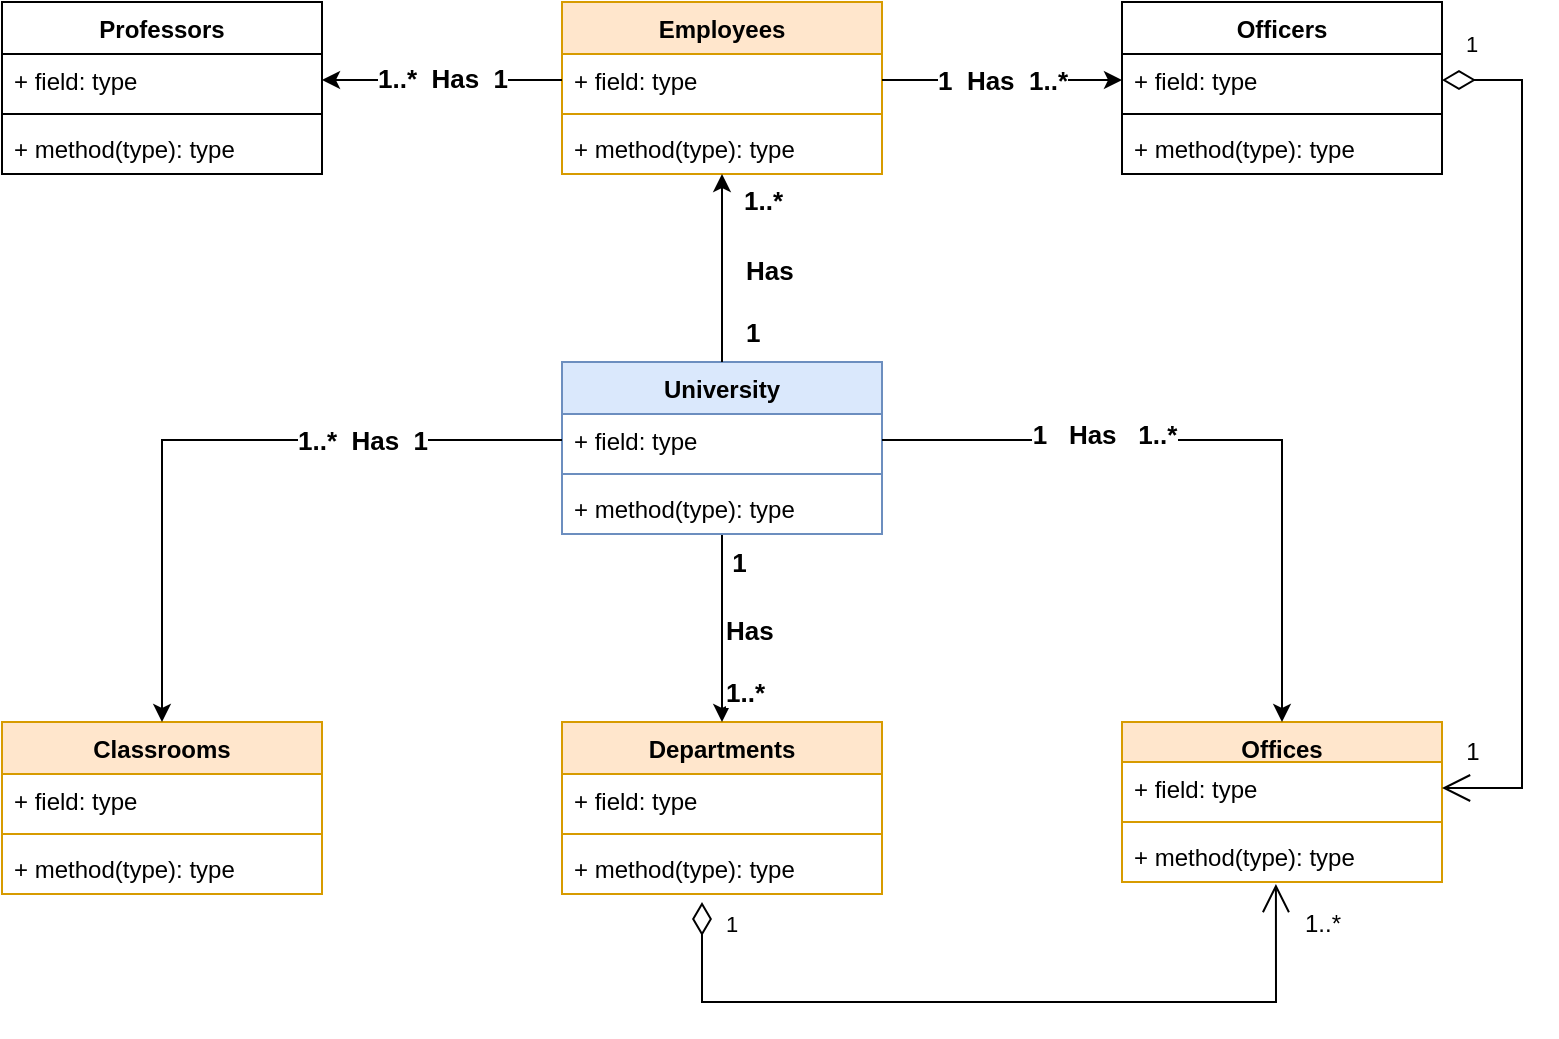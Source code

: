 <mxfile version="24.6.5" type="device">
  <diagram name="Sayfa -1" id="HtYeqE8nDPia2xDO8VBP">
    <mxGraphModel dx="1195" dy="622" grid="1" gridSize="10" guides="1" tooltips="1" connect="1" arrows="1" fold="1" page="1" pageScale="1" pageWidth="827" pageHeight="1169" math="0" shadow="0">
      <root>
        <mxCell id="0" />
        <mxCell id="1" parent="0" />
        <mxCell id="JmREsf_7FuJA6y3o78_8-1" value="Classrooms" style="swimlane;fontStyle=1;align=center;verticalAlign=top;childLayout=stackLayout;horizontal=1;startSize=26;horizontalStack=0;resizeParent=1;resizeParentMax=0;resizeLast=0;collapsible=1;marginBottom=0;whiteSpace=wrap;html=1;fillColor=#ffe6cc;strokeColor=#d79b00;" vertex="1" parent="1">
          <mxGeometry x="40" y="440" width="160" height="86" as="geometry" />
        </mxCell>
        <mxCell id="JmREsf_7FuJA6y3o78_8-2" value="+ field: type" style="text;strokeColor=none;fillColor=none;align=left;verticalAlign=top;spacingLeft=4;spacingRight=4;overflow=hidden;rotatable=0;points=[[0,0.5],[1,0.5]];portConstraint=eastwest;whiteSpace=wrap;html=1;" vertex="1" parent="JmREsf_7FuJA6y3o78_8-1">
          <mxGeometry y="26" width="160" height="26" as="geometry" />
        </mxCell>
        <mxCell id="JmREsf_7FuJA6y3o78_8-3" value="" style="line;strokeWidth=1;fillColor=none;align=left;verticalAlign=middle;spacingTop=-1;spacingLeft=3;spacingRight=3;rotatable=0;labelPosition=right;points=[];portConstraint=eastwest;strokeColor=inherit;" vertex="1" parent="JmREsf_7FuJA6y3o78_8-1">
          <mxGeometry y="52" width="160" height="8" as="geometry" />
        </mxCell>
        <mxCell id="JmREsf_7FuJA6y3o78_8-4" value="+ method(type): type" style="text;strokeColor=none;fillColor=none;align=left;verticalAlign=top;spacingLeft=4;spacingRight=4;overflow=hidden;rotatable=0;points=[[0,0.5],[1,0.5]];portConstraint=eastwest;whiteSpace=wrap;html=1;" vertex="1" parent="JmREsf_7FuJA6y3o78_8-1">
          <mxGeometry y="60" width="160" height="26" as="geometry" />
        </mxCell>
        <mxCell id="JmREsf_7FuJA6y3o78_8-5" value="&lt;div&gt;Employees&lt;/div&gt;" style="swimlane;fontStyle=1;align=center;verticalAlign=top;childLayout=stackLayout;horizontal=1;startSize=26;horizontalStack=0;resizeParent=1;resizeParentMax=0;resizeLast=0;collapsible=1;marginBottom=0;whiteSpace=wrap;html=1;fillColor=#ffe6cc;strokeColor=#d79b00;" vertex="1" parent="1">
          <mxGeometry x="320" y="80" width="160" height="86" as="geometry" />
        </mxCell>
        <mxCell id="JmREsf_7FuJA6y3o78_8-6" value="+ field: type" style="text;strokeColor=none;fillColor=none;align=left;verticalAlign=top;spacingLeft=4;spacingRight=4;overflow=hidden;rotatable=0;points=[[0,0.5],[1,0.5]];portConstraint=eastwest;whiteSpace=wrap;html=1;" vertex="1" parent="JmREsf_7FuJA6y3o78_8-5">
          <mxGeometry y="26" width="160" height="26" as="geometry" />
        </mxCell>
        <mxCell id="JmREsf_7FuJA6y3o78_8-7" value="" style="line;strokeWidth=1;fillColor=none;align=left;verticalAlign=middle;spacingTop=-1;spacingLeft=3;spacingRight=3;rotatable=0;labelPosition=right;points=[];portConstraint=eastwest;strokeColor=inherit;" vertex="1" parent="JmREsf_7FuJA6y3o78_8-5">
          <mxGeometry y="52" width="160" height="8" as="geometry" />
        </mxCell>
        <mxCell id="JmREsf_7FuJA6y3o78_8-8" value="+ method(type): type" style="text;strokeColor=none;fillColor=none;align=left;verticalAlign=top;spacingLeft=4;spacingRight=4;overflow=hidden;rotatable=0;points=[[0,0.5],[1,0.5]];portConstraint=eastwest;whiteSpace=wrap;html=1;" vertex="1" parent="JmREsf_7FuJA6y3o78_8-5">
          <mxGeometry y="60" width="160" height="26" as="geometry" />
        </mxCell>
        <mxCell id="JmREsf_7FuJA6y3o78_8-10" value="Departments" style="swimlane;fontStyle=1;align=center;verticalAlign=top;childLayout=stackLayout;horizontal=1;startSize=26;horizontalStack=0;resizeParent=1;resizeParentMax=0;resizeLast=0;collapsible=1;marginBottom=0;whiteSpace=wrap;html=1;fillColor=#ffe6cc;strokeColor=#d79b00;" vertex="1" parent="1">
          <mxGeometry x="320" y="440" width="160" height="86" as="geometry" />
        </mxCell>
        <mxCell id="JmREsf_7FuJA6y3o78_8-11" value="+ field: type" style="text;strokeColor=none;fillColor=none;align=left;verticalAlign=top;spacingLeft=4;spacingRight=4;overflow=hidden;rotatable=0;points=[[0,0.5],[1,0.5]];portConstraint=eastwest;whiteSpace=wrap;html=1;" vertex="1" parent="JmREsf_7FuJA6y3o78_8-10">
          <mxGeometry y="26" width="160" height="26" as="geometry" />
        </mxCell>
        <mxCell id="JmREsf_7FuJA6y3o78_8-12" value="" style="line;strokeWidth=1;fillColor=none;align=left;verticalAlign=middle;spacingTop=-1;spacingLeft=3;spacingRight=3;rotatable=0;labelPosition=right;points=[];portConstraint=eastwest;strokeColor=inherit;" vertex="1" parent="JmREsf_7FuJA6y3o78_8-10">
          <mxGeometry y="52" width="160" height="8" as="geometry" />
        </mxCell>
        <mxCell id="JmREsf_7FuJA6y3o78_8-13" value="+ method(type): type" style="text;strokeColor=none;fillColor=none;align=left;verticalAlign=top;spacingLeft=4;spacingRight=4;overflow=hidden;rotatable=0;points=[[0,0.5],[1,0.5]];portConstraint=eastwest;whiteSpace=wrap;html=1;" vertex="1" parent="JmREsf_7FuJA6y3o78_8-10">
          <mxGeometry y="60" width="160" height="26" as="geometry" />
        </mxCell>
        <mxCell id="JmREsf_7FuJA6y3o78_8-14" value="Offices" style="swimlane;fontStyle=1;align=center;verticalAlign=top;childLayout=stackLayout;horizontal=1;startSize=20;horizontalStack=0;resizeParent=1;resizeParentMax=0;resizeLast=0;collapsible=1;marginBottom=0;whiteSpace=wrap;html=1;fillColor=#ffe6cc;strokeColor=#d79b00;" vertex="1" parent="1">
          <mxGeometry x="600" y="440" width="160" height="80" as="geometry" />
        </mxCell>
        <mxCell id="JmREsf_7FuJA6y3o78_8-15" value="+ field: type" style="text;strokeColor=none;fillColor=none;align=left;verticalAlign=top;spacingLeft=4;spacingRight=4;overflow=hidden;rotatable=0;points=[[0,0.5],[1,0.5]];portConstraint=eastwest;whiteSpace=wrap;html=1;" vertex="1" parent="JmREsf_7FuJA6y3o78_8-14">
          <mxGeometry y="20" width="160" height="26" as="geometry" />
        </mxCell>
        <mxCell id="JmREsf_7FuJA6y3o78_8-16" value="" style="line;strokeWidth=1;fillColor=none;align=left;verticalAlign=middle;spacingTop=-1;spacingLeft=3;spacingRight=3;rotatable=0;labelPosition=right;points=[];portConstraint=eastwest;strokeColor=inherit;" vertex="1" parent="JmREsf_7FuJA6y3o78_8-14">
          <mxGeometry y="46" width="160" height="8" as="geometry" />
        </mxCell>
        <mxCell id="JmREsf_7FuJA6y3o78_8-17" value="+ method(type): type" style="text;strokeColor=none;fillColor=none;align=left;verticalAlign=top;spacingLeft=4;spacingRight=4;overflow=hidden;rotatable=0;points=[[0,0.5],[1,0.5]];portConstraint=eastwest;whiteSpace=wrap;html=1;" vertex="1" parent="JmREsf_7FuJA6y3o78_8-14">
          <mxGeometry y="54" width="160" height="26" as="geometry" />
        </mxCell>
        <mxCell id="JmREsf_7FuJA6y3o78_8-34" style="edgeStyle=orthogonalEdgeStyle;rounded=0;orthogonalLoop=1;jettySize=auto;html=1;" edge="1" parent="1" source="JmREsf_7FuJA6y3o78_8-18" target="JmREsf_7FuJA6y3o78_8-10">
          <mxGeometry relative="1" as="geometry" />
        </mxCell>
        <mxCell id="JmREsf_7FuJA6y3o78_8-35" value="1&amp;nbsp;" style="edgeLabel;html=1;align=center;verticalAlign=middle;resizable=0;points=[];fontSize=13;fontStyle=1;horizontal=1;" vertex="1" connectable="0" parent="JmREsf_7FuJA6y3o78_8-34">
          <mxGeometry x="-0.192" y="4" relative="1" as="geometry">
            <mxPoint x="6" y="-24" as="offset" />
          </mxGeometry>
        </mxCell>
        <mxCell id="JmREsf_7FuJA6y3o78_8-18" value="University&lt;div&gt;&lt;br&gt;&lt;/div&gt;" style="swimlane;fontStyle=1;align=center;verticalAlign=top;childLayout=stackLayout;horizontal=1;startSize=26;horizontalStack=0;resizeParent=1;resizeParentMax=0;resizeLast=0;collapsible=1;marginBottom=0;whiteSpace=wrap;html=1;fillColor=#dae8fc;strokeColor=#6c8ebf;" vertex="1" parent="1">
          <mxGeometry x="320" y="260" width="160" height="86" as="geometry" />
        </mxCell>
        <mxCell id="JmREsf_7FuJA6y3o78_8-19" value="+ field: type" style="text;strokeColor=none;fillColor=none;align=left;verticalAlign=top;spacingLeft=4;spacingRight=4;overflow=hidden;rotatable=0;points=[[0,0.5],[1,0.5]];portConstraint=eastwest;whiteSpace=wrap;html=1;" vertex="1" parent="JmREsf_7FuJA6y3o78_8-18">
          <mxGeometry y="26" width="160" height="26" as="geometry" />
        </mxCell>
        <mxCell id="JmREsf_7FuJA6y3o78_8-20" value="" style="line;strokeWidth=1;fillColor=none;align=left;verticalAlign=middle;spacingTop=-1;spacingLeft=3;spacingRight=3;rotatable=0;labelPosition=right;points=[];portConstraint=eastwest;strokeColor=inherit;" vertex="1" parent="JmREsf_7FuJA6y3o78_8-18">
          <mxGeometry y="52" width="160" height="8" as="geometry" />
        </mxCell>
        <mxCell id="JmREsf_7FuJA6y3o78_8-21" value="+ method(type): type" style="text;strokeColor=none;fillColor=none;align=left;verticalAlign=top;spacingLeft=4;spacingRight=4;overflow=hidden;rotatable=0;points=[[0,0.5],[1,0.5]];portConstraint=eastwest;whiteSpace=wrap;html=1;" vertex="1" parent="JmREsf_7FuJA6y3o78_8-18">
          <mxGeometry y="60" width="160" height="26" as="geometry" />
        </mxCell>
        <mxCell id="JmREsf_7FuJA6y3o78_8-22" value="&lt;div&gt;Officers&lt;/div&gt;&lt;div&gt;&lt;br&gt;&lt;/div&gt;" style="swimlane;fontStyle=1;align=center;verticalAlign=top;childLayout=stackLayout;horizontal=1;startSize=26;horizontalStack=0;resizeParent=1;resizeParentMax=0;resizeLast=0;collapsible=1;marginBottom=0;whiteSpace=wrap;html=1;" vertex="1" parent="1">
          <mxGeometry x="600" y="80" width="160" height="86" as="geometry" />
        </mxCell>
        <mxCell id="JmREsf_7FuJA6y3o78_8-23" value="+ field: type" style="text;strokeColor=none;fillColor=none;align=left;verticalAlign=top;spacingLeft=4;spacingRight=4;overflow=hidden;rotatable=0;points=[[0,0.5],[1,0.5]];portConstraint=eastwest;whiteSpace=wrap;html=1;" vertex="1" parent="JmREsf_7FuJA6y3o78_8-22">
          <mxGeometry y="26" width="160" height="26" as="geometry" />
        </mxCell>
        <mxCell id="JmREsf_7FuJA6y3o78_8-24" value="" style="line;strokeWidth=1;fillColor=none;align=left;verticalAlign=middle;spacingTop=-1;spacingLeft=3;spacingRight=3;rotatable=0;labelPosition=right;points=[];portConstraint=eastwest;strokeColor=inherit;" vertex="1" parent="JmREsf_7FuJA6y3o78_8-22">
          <mxGeometry y="52" width="160" height="8" as="geometry" />
        </mxCell>
        <mxCell id="JmREsf_7FuJA6y3o78_8-25" value="+ method(type): type" style="text;strokeColor=none;fillColor=none;align=left;verticalAlign=top;spacingLeft=4;spacingRight=4;overflow=hidden;rotatable=0;points=[[0,0.5],[1,0.5]];portConstraint=eastwest;whiteSpace=wrap;html=1;" vertex="1" parent="JmREsf_7FuJA6y3o78_8-22">
          <mxGeometry y="60" width="160" height="26" as="geometry" />
        </mxCell>
        <mxCell id="JmREsf_7FuJA6y3o78_8-26" value="&lt;div&gt;Professors&lt;/div&gt;" style="swimlane;fontStyle=1;align=center;verticalAlign=top;childLayout=stackLayout;horizontal=1;startSize=26;horizontalStack=0;resizeParent=1;resizeParentMax=0;resizeLast=0;collapsible=1;marginBottom=0;whiteSpace=wrap;html=1;" vertex="1" parent="1">
          <mxGeometry x="40" y="80" width="160" height="86" as="geometry" />
        </mxCell>
        <mxCell id="JmREsf_7FuJA6y3o78_8-27" value="+ field: type" style="text;strokeColor=none;fillColor=none;align=left;verticalAlign=top;spacingLeft=4;spacingRight=4;overflow=hidden;rotatable=0;points=[[0,0.5],[1,0.5]];portConstraint=eastwest;whiteSpace=wrap;html=1;" vertex="1" parent="JmREsf_7FuJA6y3o78_8-26">
          <mxGeometry y="26" width="160" height="26" as="geometry" />
        </mxCell>
        <mxCell id="JmREsf_7FuJA6y3o78_8-28" value="" style="line;strokeWidth=1;fillColor=none;align=left;verticalAlign=middle;spacingTop=-1;spacingLeft=3;spacingRight=3;rotatable=0;labelPosition=right;points=[];portConstraint=eastwest;strokeColor=inherit;" vertex="1" parent="JmREsf_7FuJA6y3o78_8-26">
          <mxGeometry y="52" width="160" height="8" as="geometry" />
        </mxCell>
        <mxCell id="JmREsf_7FuJA6y3o78_8-29" value="+ method(type): type" style="text;strokeColor=none;fillColor=none;align=left;verticalAlign=top;spacingLeft=4;spacingRight=4;overflow=hidden;rotatable=0;points=[[0,0.5],[1,0.5]];portConstraint=eastwest;whiteSpace=wrap;html=1;" vertex="1" parent="JmREsf_7FuJA6y3o78_8-26">
          <mxGeometry y="60" width="160" height="26" as="geometry" />
        </mxCell>
        <mxCell id="JmREsf_7FuJA6y3o78_8-31" style="edgeStyle=orthogonalEdgeStyle;rounded=0;orthogonalLoop=1;jettySize=auto;html=1;exitX=1;exitY=0.5;exitDx=0;exitDy=0;entryX=0.5;entryY=0;entryDx=0;entryDy=0;" edge="1" parent="1" source="JmREsf_7FuJA6y3o78_8-19" target="JmREsf_7FuJA6y3o78_8-14">
          <mxGeometry relative="1" as="geometry" />
        </mxCell>
        <mxCell id="JmREsf_7FuJA6y3o78_8-33" value="1&amp;nbsp; &amp;nbsp;Has&amp;nbsp; &amp;nbsp;1..*" style="edgeLabel;html=1;align=center;verticalAlign=middle;resizable=0;points=[];fontSize=13;fontStyle=1" vertex="1" connectable="0" parent="JmREsf_7FuJA6y3o78_8-31">
          <mxGeometry x="-0.349" y="3" relative="1" as="geometry">
            <mxPoint as="offset" />
          </mxGeometry>
        </mxCell>
        <mxCell id="JmREsf_7FuJA6y3o78_8-36" value="&lt;span style=&quot;color: rgb(0, 0, 0); font-family: Helvetica; font-size: 13px; font-style: normal; font-variant-ligatures: normal; font-variant-caps: normal; font-weight: 700; letter-spacing: normal; orphans: 2; text-align: center; text-indent: 0px; text-transform: none; widows: 2; word-spacing: 0px; -webkit-text-stroke-width: 0px; white-space: nowrap; background-color: rgb(255, 255, 255); text-decoration-thickness: initial; text-decoration-style: initial; text-decoration-color: initial; display: inline !important; float: none;&quot;&gt;Has&amp;nbsp;&lt;/span&gt;&lt;div&gt;&lt;span style=&quot;color: rgb(0, 0, 0); font-family: Helvetica; font-size: 13px; font-style: normal; font-variant-ligatures: normal; font-variant-caps: normal; font-weight: 700; letter-spacing: normal; orphans: 2; text-align: center; text-indent: 0px; text-transform: none; widows: 2; word-spacing: 0px; -webkit-text-stroke-width: 0px; white-space: nowrap; background-color: rgb(255, 255, 255); text-decoration-thickness: initial; text-decoration-style: initial; text-decoration-color: initial; display: inline !important; float: none;&quot;&gt;&lt;br&gt;&lt;/span&gt;&lt;/div&gt;&lt;div&gt;&lt;span style=&quot;color: rgb(0, 0, 0); font-family: Helvetica; font-size: 13px; font-style: normal; font-variant-ligatures: normal; font-variant-caps: normal; font-weight: 700; letter-spacing: normal; orphans: 2; text-align: center; text-indent: 0px; text-transform: none; widows: 2; word-spacing: 0px; -webkit-text-stroke-width: 0px; white-space: nowrap; background-color: rgb(255, 255, 255); text-decoration-thickness: initial; text-decoration-style: initial; text-decoration-color: initial; display: inline !important; float: none;&quot;&gt;1..*&lt;/span&gt;&lt;/div&gt;" style="text;whiteSpace=wrap;html=1;" vertex="1" parent="1">
          <mxGeometry x="400" y="380" width="80" height="40" as="geometry" />
        </mxCell>
        <mxCell id="JmREsf_7FuJA6y3o78_8-37" style="edgeStyle=orthogonalEdgeStyle;rounded=0;orthogonalLoop=1;jettySize=auto;html=1;exitX=0;exitY=0.5;exitDx=0;exitDy=0;entryX=0.5;entryY=0;entryDx=0;entryDy=0;" edge="1" parent="1" source="JmREsf_7FuJA6y3o78_8-19" target="JmREsf_7FuJA6y3o78_8-1">
          <mxGeometry relative="1" as="geometry" />
        </mxCell>
        <mxCell id="JmREsf_7FuJA6y3o78_8-39" value="1..*&amp;nbsp; Has&amp;nbsp; 1" style="edgeLabel;html=1;align=center;verticalAlign=middle;resizable=0;points=[];fontStyle=1;fontSize=13;" vertex="1" connectable="0" parent="JmREsf_7FuJA6y3o78_8-37">
          <mxGeometry x="-0.413" relative="1" as="geometry">
            <mxPoint as="offset" />
          </mxGeometry>
        </mxCell>
        <mxCell id="JmREsf_7FuJA6y3o78_8-40" style="edgeStyle=orthogonalEdgeStyle;rounded=0;orthogonalLoop=1;jettySize=auto;html=1;exitX=0.5;exitY=0;exitDx=0;exitDy=0;entryX=0.5;entryY=1;entryDx=0;entryDy=0;entryPerimeter=0;" edge="1" parent="1" source="JmREsf_7FuJA6y3o78_8-18" target="JmREsf_7FuJA6y3o78_8-8">
          <mxGeometry relative="1" as="geometry" />
        </mxCell>
        <mxCell id="JmREsf_7FuJA6y3o78_8-41" value="1..*" style="edgeLabel;html=1;align=left;verticalAlign=middle;resizable=0;points=[];fontSize=13;fontStyle=1;horizontal=1;" vertex="1" connectable="0" parent="1">
          <mxGeometry x="400" y="180" as="geometry">
            <mxPoint x="9" y="-1" as="offset" />
          </mxGeometry>
        </mxCell>
        <mxCell id="JmREsf_7FuJA6y3o78_8-42" value="&lt;span style=&quot;color: rgb(0, 0, 0); font-family: Helvetica; font-size: 13px; font-style: normal; font-variant-ligatures: normal; font-variant-caps: normal; font-weight: 700; letter-spacing: normal; orphans: 2; text-align: center; text-indent: 0px; text-transform: none; widows: 2; word-spacing: 0px; -webkit-text-stroke-width: 0px; white-space: nowrap; background-color: rgb(255, 255, 255); text-decoration-thickness: initial; text-decoration-style: initial; text-decoration-color: initial; display: inline !important; float: none;&quot;&gt;Has&amp;nbsp;&lt;/span&gt;&lt;div&gt;&lt;span style=&quot;color: rgb(0, 0, 0); font-family: Helvetica; font-size: 13px; font-style: normal; font-variant-ligatures: normal; font-variant-caps: normal; font-weight: 700; letter-spacing: normal; orphans: 2; text-align: center; text-indent: 0px; text-transform: none; widows: 2; word-spacing: 0px; -webkit-text-stroke-width: 0px; white-space: nowrap; background-color: rgb(255, 255, 255); text-decoration-thickness: initial; text-decoration-style: initial; text-decoration-color: initial; display: inline !important; float: none;&quot;&gt;&lt;br&gt;&lt;/span&gt;&lt;/div&gt;&lt;div&gt;&lt;span style=&quot;color: rgb(0, 0, 0); font-family: Helvetica; font-size: 13px; font-style: normal; font-variant-ligatures: normal; font-variant-caps: normal; font-weight: 700; letter-spacing: normal; orphans: 2; text-align: center; text-indent: 0px; text-transform: none; widows: 2; word-spacing: 0px; -webkit-text-stroke-width: 0px; white-space: nowrap; background-color: rgb(255, 255, 255); text-decoration-thickness: initial; text-decoration-style: initial; text-decoration-color: initial; display: inline !important; float: none;&quot;&gt;1&lt;/span&gt;&lt;/div&gt;" style="text;whiteSpace=wrap;html=1;" vertex="1" parent="1">
          <mxGeometry x="410" y="200" width="80" height="40" as="geometry" />
        </mxCell>
        <mxCell id="JmREsf_7FuJA6y3o78_8-43" style="edgeStyle=orthogonalEdgeStyle;rounded=0;orthogonalLoop=1;jettySize=auto;html=1;exitX=1;exitY=0.5;exitDx=0;exitDy=0;" edge="1" parent="1" source="JmREsf_7FuJA6y3o78_8-6" target="JmREsf_7FuJA6y3o78_8-23">
          <mxGeometry relative="1" as="geometry" />
        </mxCell>
        <mxCell id="JmREsf_7FuJA6y3o78_8-44" value="&lt;b&gt;&lt;font style=&quot;font-size: 13px;&quot;&gt;1&amp;nbsp; Has&amp;nbsp; 1..*&lt;/font&gt;&lt;/b&gt;" style="edgeLabel;html=1;align=center;verticalAlign=middle;resizable=0;points=[];" vertex="1" connectable="0" parent="JmREsf_7FuJA6y3o78_8-43">
          <mxGeometry x="-0.267" y="-3" relative="1" as="geometry">
            <mxPoint x="16" y="-3" as="offset" />
          </mxGeometry>
        </mxCell>
        <mxCell id="JmREsf_7FuJA6y3o78_8-45" style="edgeStyle=orthogonalEdgeStyle;rounded=0;orthogonalLoop=1;jettySize=auto;html=1;exitX=0;exitY=0.5;exitDx=0;exitDy=0;entryX=1;entryY=0.5;entryDx=0;entryDy=0;" edge="1" parent="1" source="JmREsf_7FuJA6y3o78_8-6" target="JmREsf_7FuJA6y3o78_8-27">
          <mxGeometry relative="1" as="geometry" />
        </mxCell>
        <mxCell id="JmREsf_7FuJA6y3o78_8-46" value="1..*&amp;nbsp; Has&amp;nbsp; 1" style="edgeLabel;html=1;align=center;verticalAlign=middle;resizable=0;points=[];fontStyle=1;fontSize=13;" vertex="1" connectable="0" parent="1">
          <mxGeometry x="260" y="118" as="geometry" />
        </mxCell>
        <mxCell id="JmREsf_7FuJA6y3o78_8-47" value="1" style="endArrow=open;html=1;endSize=12;startArrow=diamondThin;startSize=14;startFill=0;edgeStyle=orthogonalEdgeStyle;align=left;verticalAlign=bottom;rounded=0;entryX=0.481;entryY=1.038;entryDx=0;entryDy=0;entryPerimeter=0;" edge="1" parent="1" target="JmREsf_7FuJA6y3o78_8-17">
          <mxGeometry x="-0.899" y="10" relative="1" as="geometry">
            <mxPoint x="390" y="530" as="sourcePoint" />
            <mxPoint x="550" y="540" as="targetPoint" />
            <Array as="points">
              <mxPoint x="390" y="580" />
              <mxPoint x="677" y="580" />
            </Array>
            <mxPoint as="offset" />
          </mxGeometry>
        </mxCell>
        <mxCell id="JmREsf_7FuJA6y3o78_8-48" value="1..*" style="text;html=1;align=center;verticalAlign=middle;resizable=0;points=[];autosize=1;strokeColor=none;fillColor=none;" vertex="1" parent="1">
          <mxGeometry x="680" y="526" width="40" height="30" as="geometry" />
        </mxCell>
        <mxCell id="JmREsf_7FuJA6y3o78_8-50" value="1" style="endArrow=open;html=1;endSize=12;startArrow=diamondThin;startSize=14;startFill=0;edgeStyle=orthogonalEdgeStyle;align=left;verticalAlign=bottom;rounded=0;entryX=1;entryY=0.5;entryDx=0;entryDy=0;exitX=1;exitY=0.5;exitDx=0;exitDy=0;" edge="1" parent="1" source="JmREsf_7FuJA6y3o78_8-23" target="JmREsf_7FuJA6y3o78_8-15">
          <mxGeometry x="-0.954" y="9" relative="1" as="geometry">
            <mxPoint x="460" y="260" as="sourcePoint" />
            <mxPoint x="620" y="260" as="targetPoint" />
            <Array as="points">
              <mxPoint x="800" y="119" />
              <mxPoint x="800" y="473" />
            </Array>
            <mxPoint as="offset" />
          </mxGeometry>
        </mxCell>
        <mxCell id="JmREsf_7FuJA6y3o78_8-51" value="1" style="text;html=1;align=center;verticalAlign=middle;resizable=0;points=[];autosize=1;strokeColor=none;fillColor=none;" vertex="1" parent="1">
          <mxGeometry x="760" y="440" width="30" height="30" as="geometry" />
        </mxCell>
      </root>
    </mxGraphModel>
  </diagram>
</mxfile>
